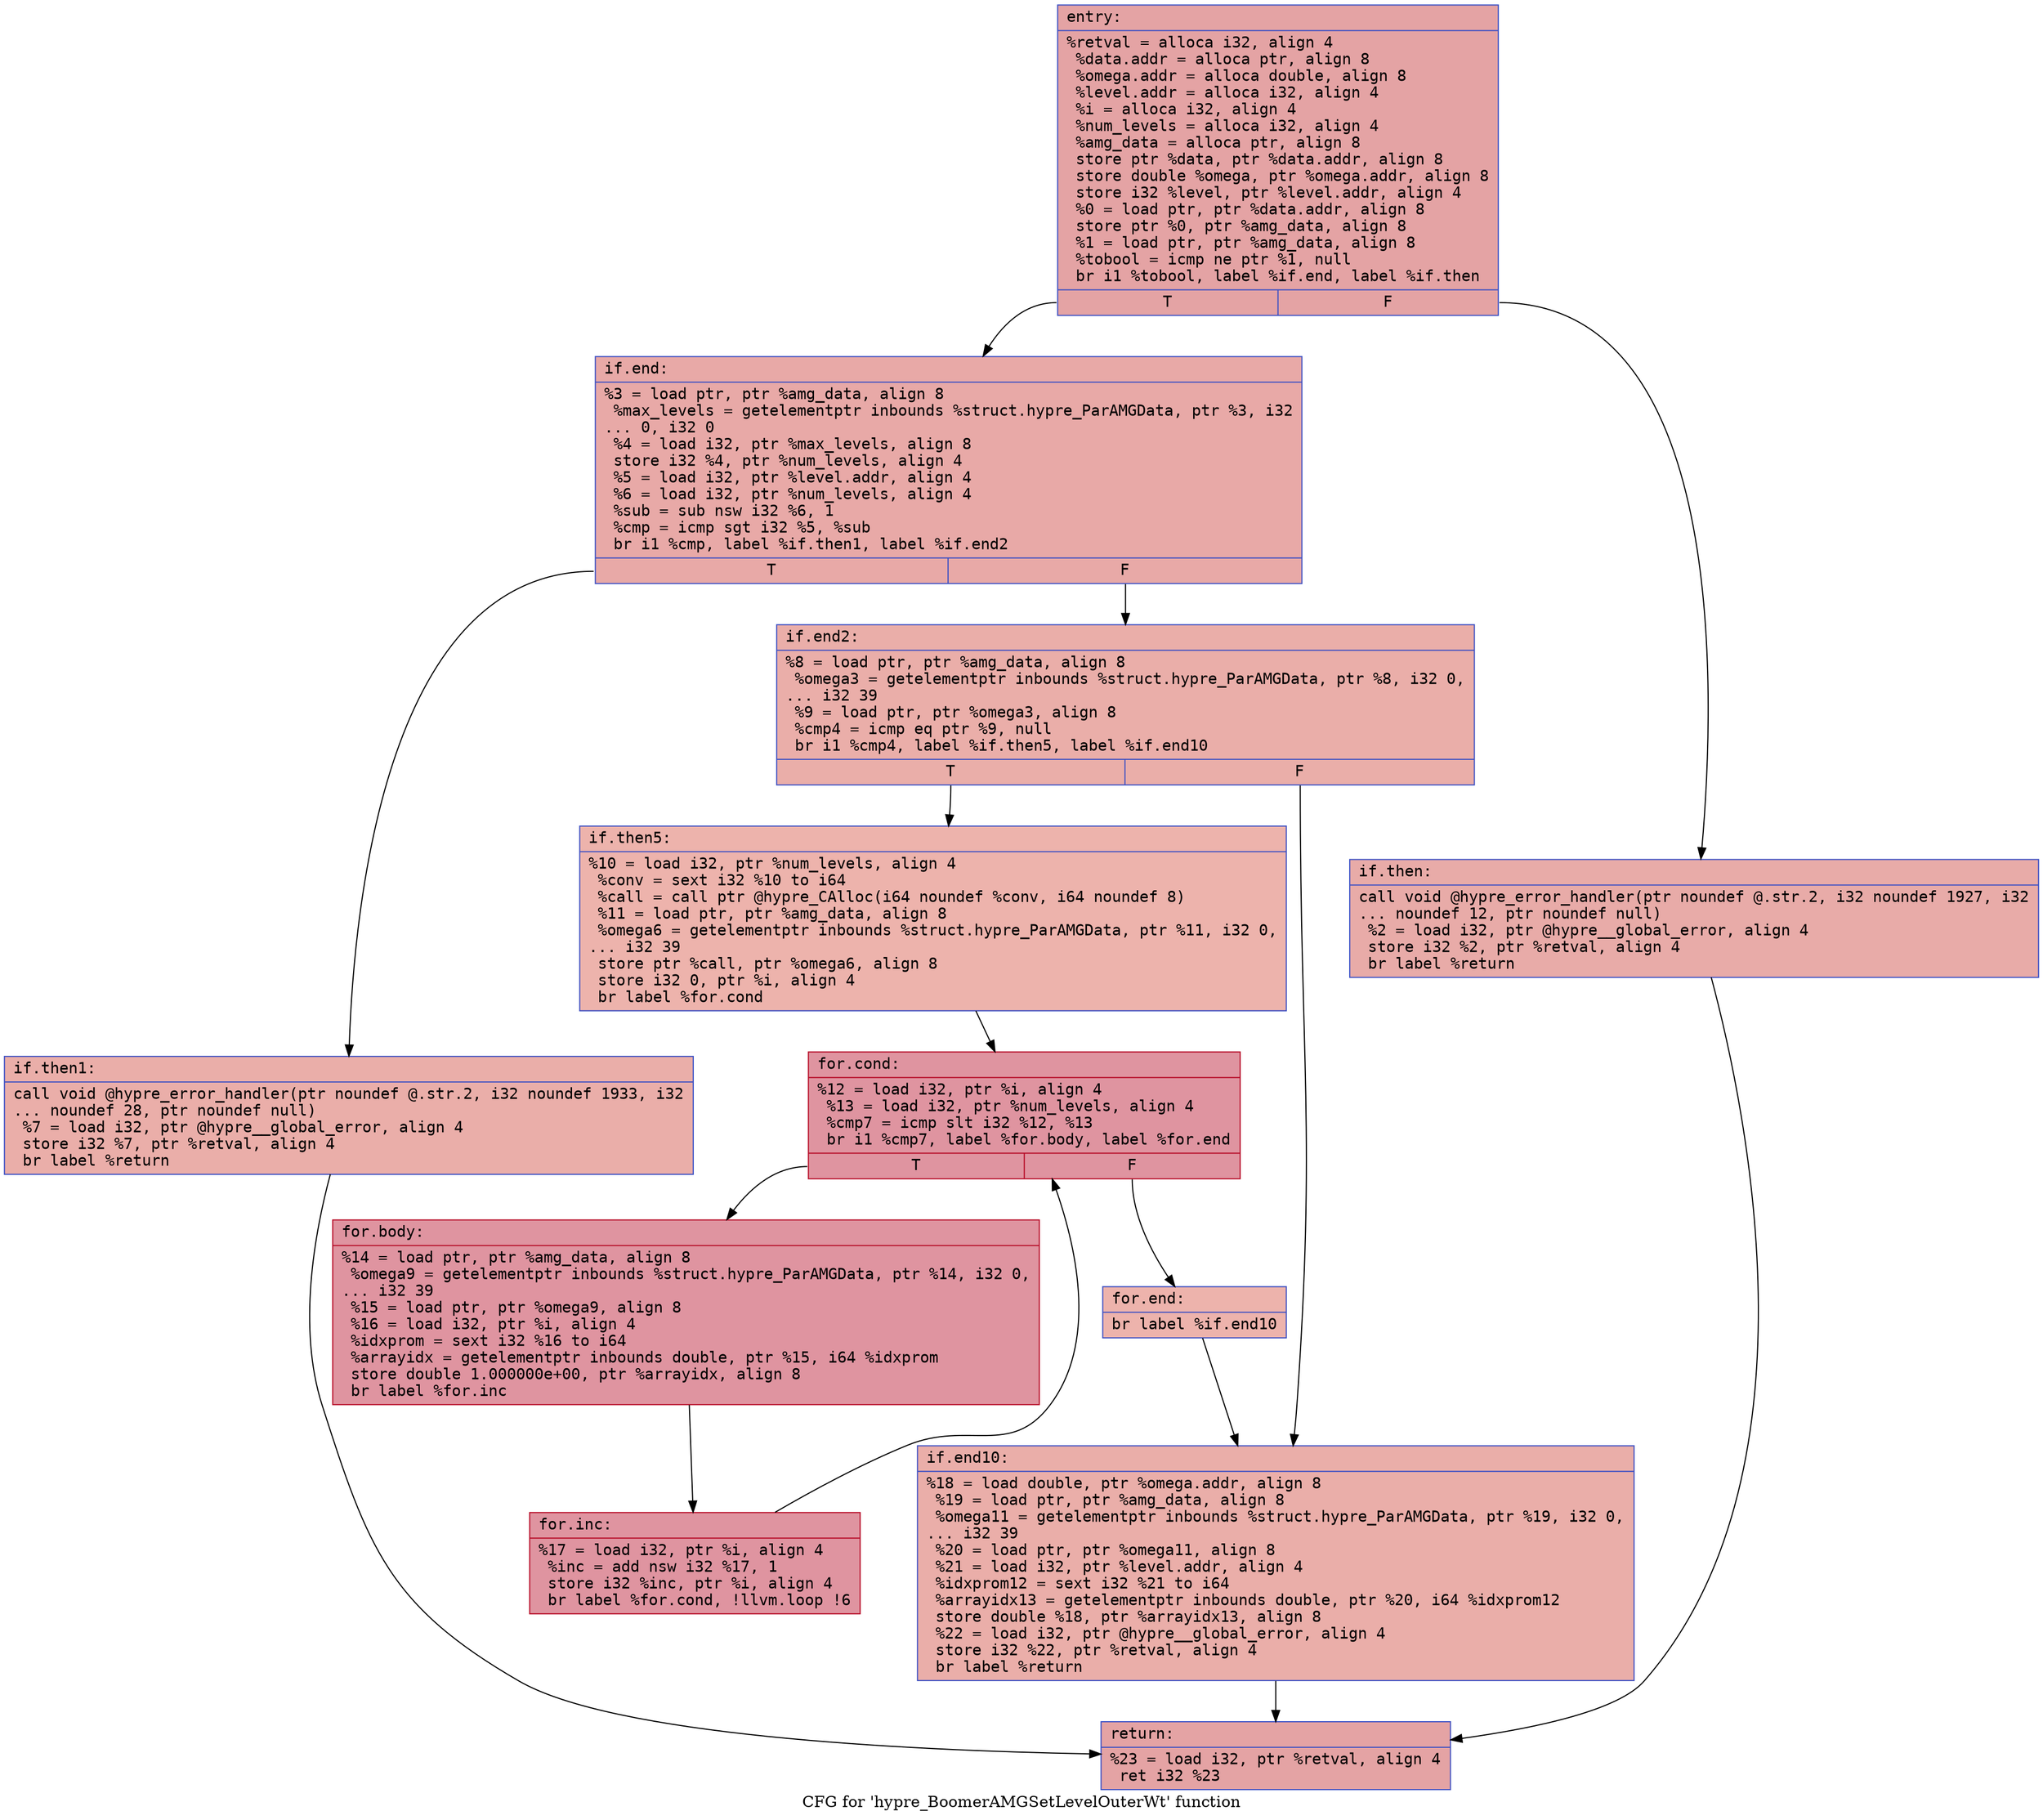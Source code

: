 digraph "CFG for 'hypre_BoomerAMGSetLevelOuterWt' function" {
	label="CFG for 'hypre_BoomerAMGSetLevelOuterWt' function";

	Node0x55fa80a976d0 [shape=record,color="#3d50c3ff", style=filled, fillcolor="#c32e3170" fontname="Courier",label="{entry:\l|  %retval = alloca i32, align 4\l  %data.addr = alloca ptr, align 8\l  %omega.addr = alloca double, align 8\l  %level.addr = alloca i32, align 4\l  %i = alloca i32, align 4\l  %num_levels = alloca i32, align 4\l  %amg_data = alloca ptr, align 8\l  store ptr %data, ptr %data.addr, align 8\l  store double %omega, ptr %omega.addr, align 8\l  store i32 %level, ptr %level.addr, align 4\l  %0 = load ptr, ptr %data.addr, align 8\l  store ptr %0, ptr %amg_data, align 8\l  %1 = load ptr, ptr %amg_data, align 8\l  %tobool = icmp ne ptr %1, null\l  br i1 %tobool, label %if.end, label %if.then\l|{<s0>T|<s1>F}}"];
	Node0x55fa80a976d0:s0 -> Node0x55fa80a97fa0[tooltip="entry -> if.end\nProbability 62.50%" ];
	Node0x55fa80a976d0:s1 -> Node0x55fa80a975b0[tooltip="entry -> if.then\nProbability 37.50%" ];
	Node0x55fa80a975b0 [shape=record,color="#3d50c3ff", style=filled, fillcolor="#cc403a70" fontname="Courier",label="{if.then:\l|  call void @hypre_error_handler(ptr noundef @.str.2, i32 noundef 1927, i32\l... noundef 12, ptr noundef null)\l  %2 = load i32, ptr @hypre__global_error, align 4\l  store i32 %2, ptr %retval, align 4\l  br label %return\l}"];
	Node0x55fa80a975b0 -> Node0x55fa80a98540[tooltip="if.then -> return\nProbability 100.00%" ];
	Node0x55fa80a97fa0 [shape=record,color="#3d50c3ff", style=filled, fillcolor="#ca3b3770" fontname="Courier",label="{if.end:\l|  %3 = load ptr, ptr %amg_data, align 8\l  %max_levels = getelementptr inbounds %struct.hypre_ParAMGData, ptr %3, i32\l... 0, i32 0\l  %4 = load i32, ptr %max_levels, align 8\l  store i32 %4, ptr %num_levels, align 4\l  %5 = load i32, ptr %level.addr, align 4\l  %6 = load i32, ptr %num_levels, align 4\l  %sub = sub nsw i32 %6, 1\l  %cmp = icmp sgt i32 %5, %sub\l  br i1 %cmp, label %if.then1, label %if.end2\l|{<s0>T|<s1>F}}"];
	Node0x55fa80a97fa0:s0 -> Node0x55fa80a98aa0[tooltip="if.end -> if.then1\nProbability 50.00%" ];
	Node0x55fa80a97fa0:s1 -> Node0x55fa80a98af0[tooltip="if.end -> if.end2\nProbability 50.00%" ];
	Node0x55fa80a98aa0 [shape=record,color="#3d50c3ff", style=filled, fillcolor="#d0473d70" fontname="Courier",label="{if.then1:\l|  call void @hypre_error_handler(ptr noundef @.str.2, i32 noundef 1933, i32\l... noundef 28, ptr noundef null)\l  %7 = load i32, ptr @hypre__global_error, align 4\l  store i32 %7, ptr %retval, align 4\l  br label %return\l}"];
	Node0x55fa80a98aa0 -> Node0x55fa80a98540[tooltip="if.then1 -> return\nProbability 100.00%" ];
	Node0x55fa80a98af0 [shape=record,color="#3d50c3ff", style=filled, fillcolor="#d0473d70" fontname="Courier",label="{if.end2:\l|  %8 = load ptr, ptr %amg_data, align 8\l  %omega3 = getelementptr inbounds %struct.hypre_ParAMGData, ptr %8, i32 0,\l... i32 39\l  %9 = load ptr, ptr %omega3, align 8\l  %cmp4 = icmp eq ptr %9, null\l  br i1 %cmp4, label %if.then5, label %if.end10\l|{<s0>T|<s1>F}}"];
	Node0x55fa80a98af0:s0 -> Node0x55fa80a99270[tooltip="if.end2 -> if.then5\nProbability 37.50%" ];
	Node0x55fa80a98af0:s1 -> Node0x55fa80a992c0[tooltip="if.end2 -> if.end10\nProbability 62.50%" ];
	Node0x55fa80a99270 [shape=record,color="#3d50c3ff", style=filled, fillcolor="#d6524470" fontname="Courier",label="{if.then5:\l|  %10 = load i32, ptr %num_levels, align 4\l  %conv = sext i32 %10 to i64\l  %call = call ptr @hypre_CAlloc(i64 noundef %conv, i64 noundef 8)\l  %11 = load ptr, ptr %amg_data, align 8\l  %omega6 = getelementptr inbounds %struct.hypre_ParAMGData, ptr %11, i32 0,\l... i32 39\l  store ptr %call, ptr %omega6, align 8\l  store i32 0, ptr %i, align 4\l  br label %for.cond\l}"];
	Node0x55fa80a99270 -> Node0x55fa80a98160[tooltip="if.then5 -> for.cond\nProbability 100.00%" ];
	Node0x55fa80a98160 [shape=record,color="#b70d28ff", style=filled, fillcolor="#b70d2870" fontname="Courier",label="{for.cond:\l|  %12 = load i32, ptr %i, align 4\l  %13 = load i32, ptr %num_levels, align 4\l  %cmp7 = icmp slt i32 %12, %13\l  br i1 %cmp7, label %for.body, label %for.end\l|{<s0>T|<s1>F}}"];
	Node0x55fa80a98160:s0 -> Node0x55fa80a99cc0[tooltip="for.cond -> for.body\nProbability 96.88%" ];
	Node0x55fa80a98160:s1 -> Node0x55fa80a99d40[tooltip="for.cond -> for.end\nProbability 3.12%" ];
	Node0x55fa80a99cc0 [shape=record,color="#b70d28ff", style=filled, fillcolor="#b70d2870" fontname="Courier",label="{for.body:\l|  %14 = load ptr, ptr %amg_data, align 8\l  %omega9 = getelementptr inbounds %struct.hypre_ParAMGData, ptr %14, i32 0,\l... i32 39\l  %15 = load ptr, ptr %omega9, align 8\l  %16 = load i32, ptr %i, align 4\l  %idxprom = sext i32 %16 to i64\l  %arrayidx = getelementptr inbounds double, ptr %15, i64 %idxprom\l  store double 1.000000e+00, ptr %arrayidx, align 8\l  br label %for.inc\l}"];
	Node0x55fa80a99cc0 -> Node0x55fa80a9a340[tooltip="for.body -> for.inc\nProbability 100.00%" ];
	Node0x55fa80a9a340 [shape=record,color="#b70d28ff", style=filled, fillcolor="#b70d2870" fontname="Courier",label="{for.inc:\l|  %17 = load i32, ptr %i, align 4\l  %inc = add nsw i32 %17, 1\l  store i32 %inc, ptr %i, align 4\l  br label %for.cond, !llvm.loop !6\l}"];
	Node0x55fa80a9a340 -> Node0x55fa80a98160[tooltip="for.inc -> for.cond\nProbability 100.00%" ];
	Node0x55fa80a99d40 [shape=record,color="#3d50c3ff", style=filled, fillcolor="#d6524470" fontname="Courier",label="{for.end:\l|  br label %if.end10\l}"];
	Node0x55fa80a99d40 -> Node0x55fa80a992c0[tooltip="for.end -> if.end10\nProbability 100.00%" ];
	Node0x55fa80a992c0 [shape=record,color="#3d50c3ff", style=filled, fillcolor="#d0473d70" fontname="Courier",label="{if.end10:\l|  %18 = load double, ptr %omega.addr, align 8\l  %19 = load ptr, ptr %amg_data, align 8\l  %omega11 = getelementptr inbounds %struct.hypre_ParAMGData, ptr %19, i32 0,\l... i32 39\l  %20 = load ptr, ptr %omega11, align 8\l  %21 = load i32, ptr %level.addr, align 4\l  %idxprom12 = sext i32 %21 to i64\l  %arrayidx13 = getelementptr inbounds double, ptr %20, i64 %idxprom12\l  store double %18, ptr %arrayidx13, align 8\l  %22 = load i32, ptr @hypre__global_error, align 4\l  store i32 %22, ptr %retval, align 4\l  br label %return\l}"];
	Node0x55fa80a992c0 -> Node0x55fa80a98540[tooltip="if.end10 -> return\nProbability 100.00%" ];
	Node0x55fa80a98540 [shape=record,color="#3d50c3ff", style=filled, fillcolor="#c32e3170" fontname="Courier",label="{return:\l|  %23 = load i32, ptr %retval, align 4\l  ret i32 %23\l}"];
}
